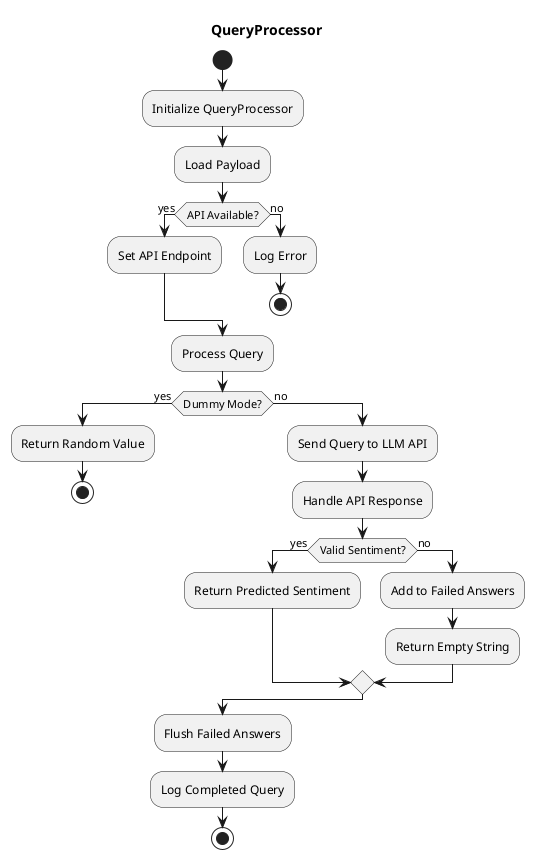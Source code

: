 @startuml
'https://plantuml.com/activity-diagram-beta

title QueryProcessor

start

:Initialize QueryProcessor;
:Load Payload;
if (API Available?) then (yes)
    :Set API Endpoint;
else (no)
    :Log Error;
    stop
endif

:Process Query;
if (Dummy Mode?) then (yes)
    :Return Random Value;
    stop
else (no)
    :Send Query to LLM API;
    :Handle API Response;
    if (Valid Sentiment?) then (yes)
        :Return Predicted Sentiment;
    else (no)
        :Add to Failed Answers;
        :Return Empty String;
    endif
endif

:Flush Failed Answers;
:Log Completed Query;
stop
@enduml
